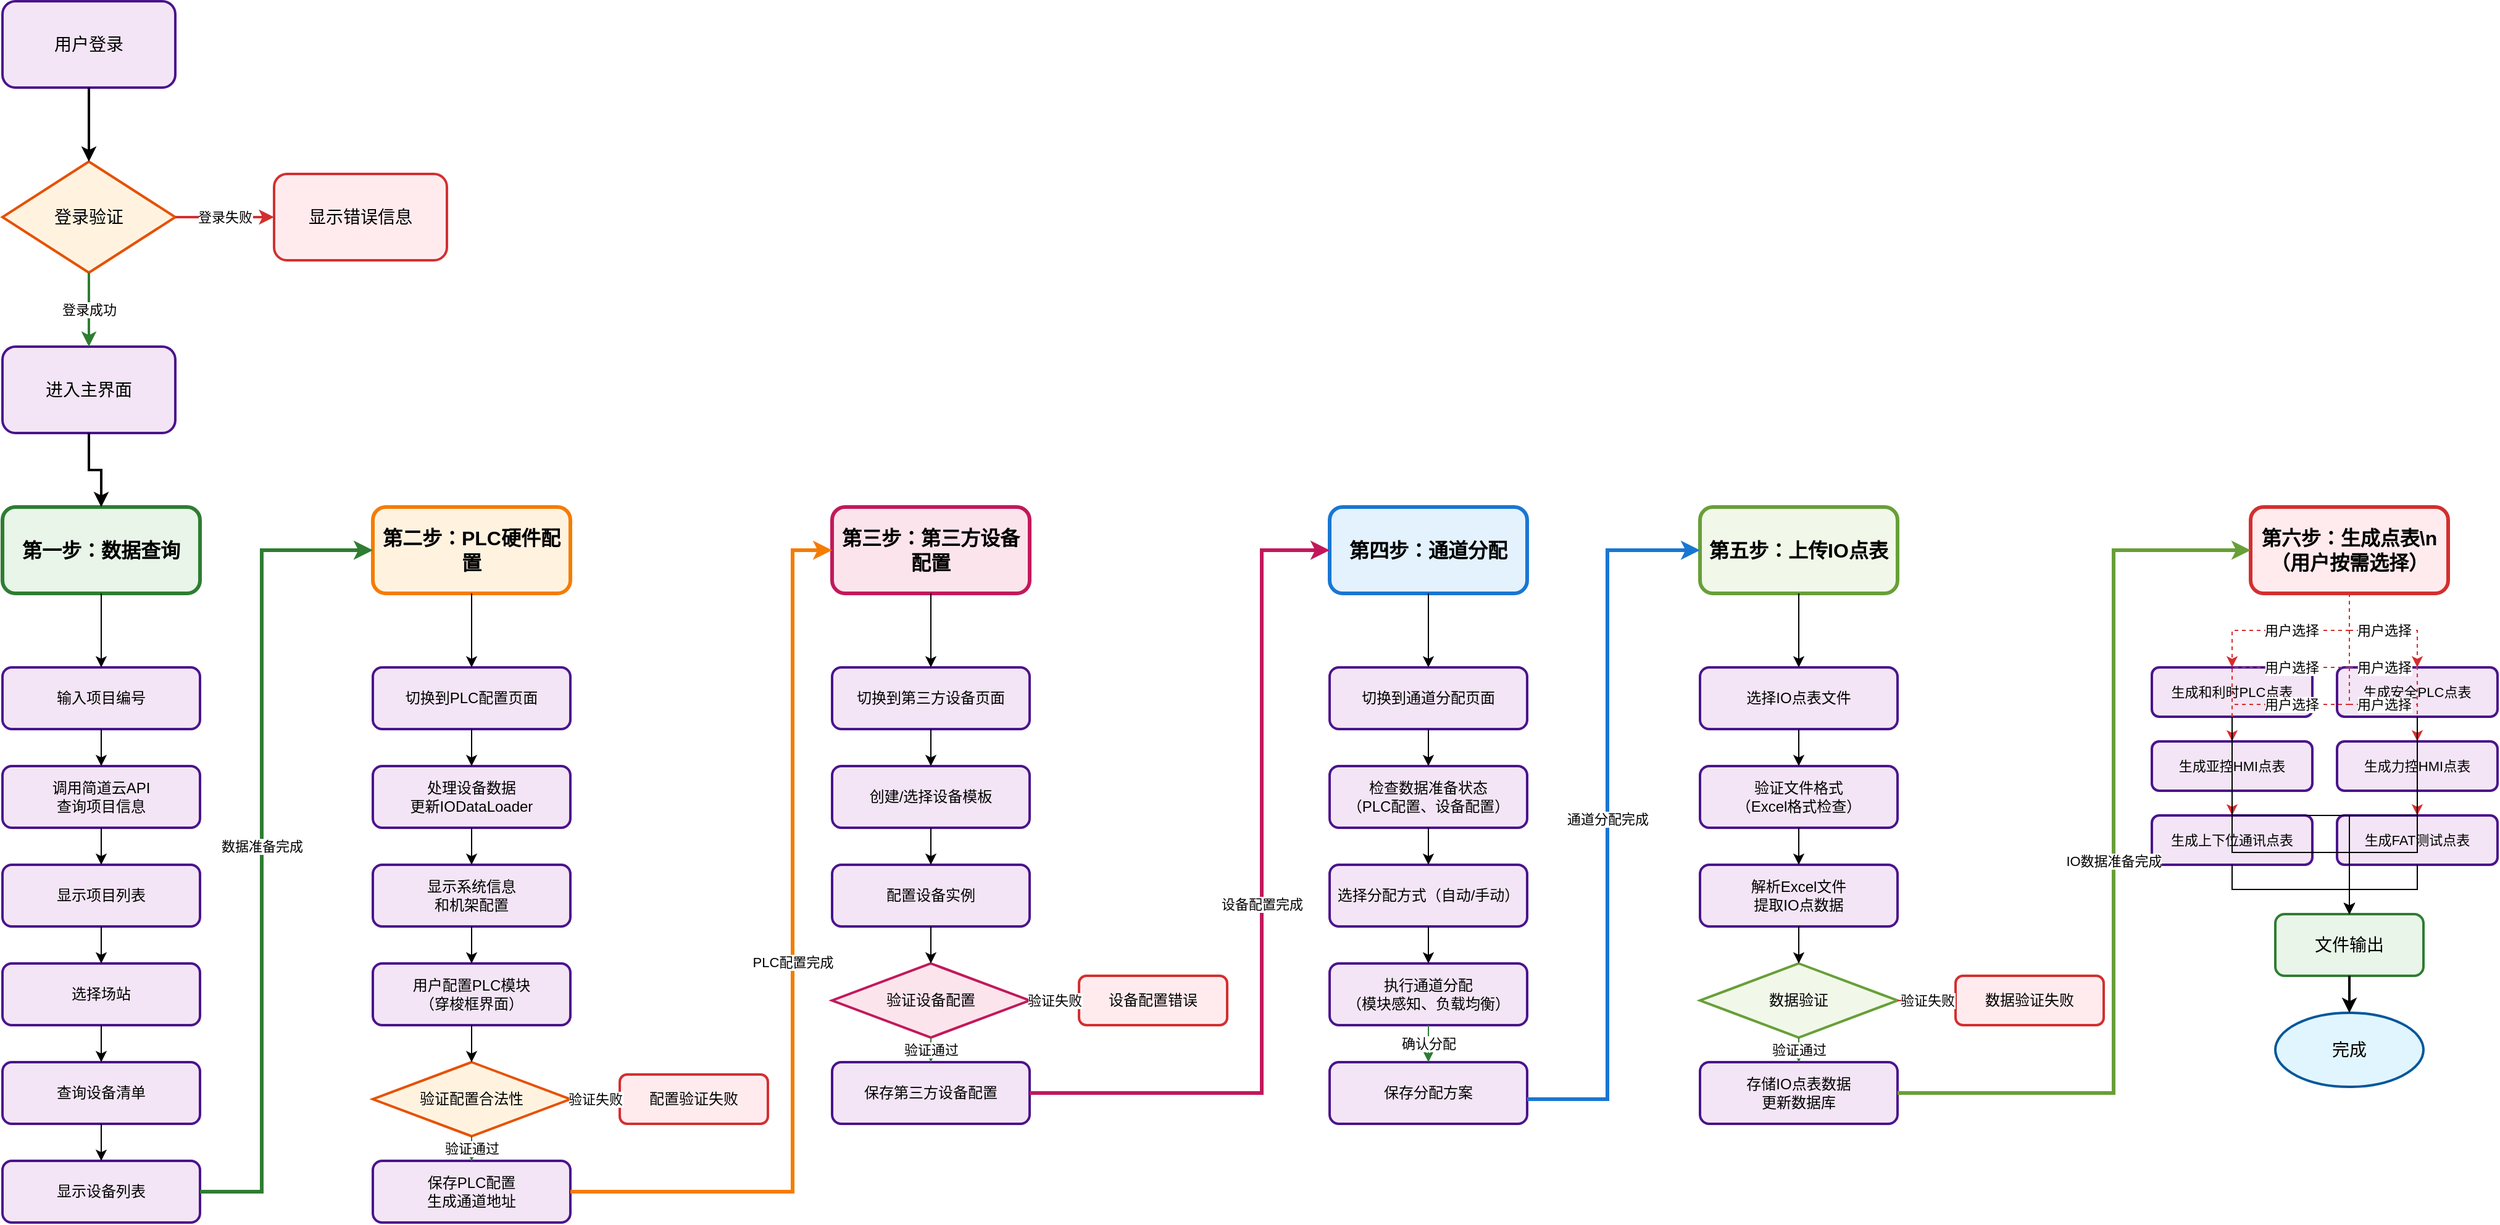 <mxfile version="26.2.2">
  <diagram name="工控系统点表管理软件实际流程图" id="flow-diagram">
    <mxGraphModel dx="2433" dy="1414" grid="1" gridSize="10" guides="1" tooltips="1" connect="1" arrows="1" fold="1" page="1" pageScale="1" pageWidth="2000" pageHeight="1400" math="0" shadow="0">
      <root>
        <mxCell id="0" />
        <mxCell id="1" parent="0" />
        <mxCell id="A2" value="用户登录" style="rounded=1;whiteSpace=wrap;html=1;fillColor=#f3e5f5;strokeColor=#4a148c;strokeWidth=2;fontSize=14;" parent="1" vertex="1">
          <mxGeometry x="100" y="180" width="140" height="70" as="geometry" />
        </mxCell>
        <mxCell id="A3" value="登录验证" style="rhombus;whiteSpace=wrap;html=1;fillColor=#fff3e0;strokeColor=#e65100;strokeWidth=2;fontSize=14;" parent="1" vertex="1">
          <mxGeometry x="100" y="310" width="140" height="90" as="geometry" />
        </mxCell>
        <mxCell id="A4" value="显示错误信息" style="rounded=1;whiteSpace=wrap;html=1;fillColor=#ffebee;strokeColor=#d32f2f;strokeWidth=2;fontSize=14;" parent="1" vertex="1">
          <mxGeometry x="320" y="320" width="140" height="70" as="geometry" />
        </mxCell>
        <mxCell id="A5" value="进入主界面" style="rounded=1;whiteSpace=wrap;html=1;fillColor=#f3e5f5;strokeColor=#4a148c;strokeWidth=2;fontSize=14;" parent="1" vertex="1">
          <mxGeometry x="100" y="460" width="140" height="70" as="geometry" />
        </mxCell>
        <mxCell id="B1" value="第一步：数据查询" style="rounded=1;whiteSpace=wrap;html=1;fillColor=#e8f5e8;strokeColor=#2e7d32;strokeWidth=3;fontSize=16;fontStyle=1;" parent="1" vertex="1">
          <mxGeometry x="100" y="590" width="160" height="70" as="geometry" />
        </mxCell>
        <mxCell id="B2" value="输入项目编号" style="rounded=1;whiteSpace=wrap;html=1;fillColor=#f3e5f5;strokeColor=#4a148c;strokeWidth=2;fontSize=12;" parent="1" vertex="1">
          <mxGeometry x="100" y="720" width="160" height="50" as="geometry" />
        </mxCell>
        <mxCell id="B3" value="调用简道云API&lt;div&gt;查询项目信息&lt;/div&gt;" style="rounded=1;whiteSpace=wrap;html=1;fillColor=#f3e5f5;strokeColor=#4a148c;strokeWidth=2;fontSize=12;" parent="1" vertex="1">
          <mxGeometry x="100" y="800" width="160" height="50" as="geometry" />
        </mxCell>
        <mxCell id="B4" value="显示项目列表" style="rounded=1;whiteSpace=wrap;html=1;fillColor=#f3e5f5;strokeColor=#4a148c;strokeWidth=2;fontSize=12;" parent="1" vertex="1">
          <mxGeometry x="100" y="880" width="160" height="50" as="geometry" />
        </mxCell>
        <mxCell id="B5" value="选择场站" style="rounded=1;whiteSpace=wrap;html=1;fillColor=#f3e5f5;strokeColor=#4a148c;strokeWidth=2;fontSize=12;" parent="1" vertex="1">
          <mxGeometry x="100" y="960" width="160" height="50" as="geometry" />
        </mxCell>
        <mxCell id="B6" value="查询设备清单" style="rounded=1;whiteSpace=wrap;html=1;fillColor=#f3e5f5;strokeColor=#4a148c;strokeWidth=2;fontSize=12;" parent="1" vertex="1">
          <mxGeometry x="100" y="1040" width="160" height="50" as="geometry" />
        </mxCell>
        <mxCell id="B7" value="显示设备列表" style="rounded=1;whiteSpace=wrap;html=1;fillColor=#f3e5f5;strokeColor=#4a148c;strokeWidth=2;fontSize=12;" parent="1" vertex="1">
          <mxGeometry x="100" y="1120" width="160" height="50" as="geometry" />
        </mxCell>
        <mxCell id="C1" value="第二步：PLC硬件配置" style="rounded=1;whiteSpace=wrap;html=1;fillColor=#fff3e0;strokeColor=#f57c00;strokeWidth=3;fontSize=16;fontStyle=1;" parent="1" vertex="1">
          <mxGeometry x="400" y="590" width="160" height="70" as="geometry" />
        </mxCell>
        <mxCell id="C2" value="切换到PLC配置页面" style="rounded=1;whiteSpace=wrap;html=1;fillColor=#f3e5f5;strokeColor=#4a148c;strokeWidth=2;fontSize=12;" parent="1" vertex="1">
          <mxGeometry x="400" y="720" width="160" height="50" as="geometry" />
        </mxCell>
        <mxCell id="C3" value="处理设备数据&lt;div&gt;更新IODataLoader&lt;/div&gt;" style="rounded=1;whiteSpace=wrap;html=1;fillColor=#f3e5f5;strokeColor=#4a148c;strokeWidth=2;fontSize=12;" parent="1" vertex="1">
          <mxGeometry x="400" y="800" width="160" height="50" as="geometry" />
        </mxCell>
        <mxCell id="C4" value="显示系统信息&lt;div&gt;和机架配置&lt;/div&gt;" style="rounded=1;whiteSpace=wrap;html=1;fillColor=#f3e5f5;strokeColor=#4a148c;strokeWidth=2;fontSize=12;" parent="1" vertex="1">
          <mxGeometry x="400" y="880" width="160" height="50" as="geometry" />
        </mxCell>
        <mxCell id="C5" value="用户配置PLC模块&lt;div&gt;（穿梭框界面）&lt;/div&gt;" style="rounded=1;whiteSpace=wrap;html=1;fillColor=#f3e5f5;strokeColor=#4a148c;strokeWidth=2;fontSize=12;" parent="1" vertex="1">
          <mxGeometry x="400" y="960" width="160" height="50" as="geometry" />
        </mxCell>
        <mxCell id="C6" value="验证配置合法性" style="rhombus;whiteSpace=wrap;html=1;fillColor=#fff3e0;strokeColor=#e65100;strokeWidth=2;fontSize=12;" parent="1" vertex="1">
          <mxGeometry x="400" y="1040" width="160" height="60" as="geometry" />
        </mxCell>
        <mxCell id="C7" value="保存PLC配置&lt;div&gt;生成通道地址&lt;/div&gt;" style="rounded=1;whiteSpace=wrap;html=1;fillColor=#f3e5f5;strokeColor=#4a148c;strokeWidth=2;fontSize=12;" parent="1" vertex="1">
          <mxGeometry x="400" y="1120" width="160" height="50" as="geometry" />
        </mxCell>
        <mxCell id="C8" value="配置验证失败" style="rounded=1;whiteSpace=wrap;html=1;fillColor=#ffebee;strokeColor=#d32f2f;strokeWidth=2;fontSize=12;" parent="1" vertex="1">
          <mxGeometry x="600" y="1050" width="120" height="40" as="geometry" />
        </mxCell>
        <mxCell id="D1" value="第三步：第三方设备配置" style="rounded=1;whiteSpace=wrap;html=1;fillColor=#fce4ec;strokeColor=#c2185b;strokeWidth=3;fontSize=16;fontStyle=1;" parent="1" vertex="1">
          <mxGeometry x="772" y="590" width="160" height="70" as="geometry" />
        </mxCell>
        <mxCell id="D2" value="切换到第三方设备页面" style="rounded=1;whiteSpace=wrap;html=1;fillColor=#f3e5f5;strokeColor=#4a148c;strokeWidth=2;fontSize=12;" parent="1" vertex="1">
          <mxGeometry x="772" y="720" width="160" height="50" as="geometry" />
        </mxCell>
        <mxCell id="D3" value="创建/选择设备模板" style="rounded=1;whiteSpace=wrap;html=1;fillColor=#f3e5f5;strokeColor=#4a148c;strokeWidth=2;fontSize=12;" parent="1" vertex="1">
          <mxGeometry x="772" y="800" width="160" height="50" as="geometry" />
        </mxCell>
        <mxCell id="D4" value="配置设备实例" style="rounded=1;whiteSpace=wrap;html=1;fillColor=#f3e5f5;strokeColor=#4a148c;strokeWidth=2;fontSize=12;" parent="1" vertex="1">
          <mxGeometry x="772" y="880" width="160" height="50" as="geometry" />
        </mxCell>
        <mxCell id="D5" value="验证设备配置" style="rhombus;whiteSpace=wrap;html=1;fillColor=#fce4ec;strokeColor=#c2185b;strokeWidth=2;fontSize=12;" parent="1" vertex="1">
          <mxGeometry x="772" y="960" width="160" height="60" as="geometry" />
        </mxCell>
        <mxCell id="D6" value="保存第三方设备配置" style="rounded=1;whiteSpace=wrap;html=1;fillColor=#f3e5f5;strokeColor=#4a148c;strokeWidth=2;fontSize=12;" parent="1" vertex="1">
          <mxGeometry x="772" y="1040" width="160" height="50" as="geometry" />
        </mxCell>
        <mxCell id="D7" value="设备配置错误" style="rounded=1;whiteSpace=wrap;html=1;fillColor=#ffebee;strokeColor=#d32f2f;strokeWidth=2;fontSize=12;" parent="1" vertex="1">
          <mxGeometry x="972" y="970" width="120" height="40" as="geometry" />
        </mxCell>
        <mxCell id="E1" value="第四步：通道分配" style="rounded=1;whiteSpace=wrap;html=1;fillColor=#e3f2fd;strokeColor=#1976d2;strokeWidth=3;fontSize=16;fontStyle=1;" parent="1" vertex="1">
          <mxGeometry x="1175" y="590" width="160" height="70" as="geometry" />
        </mxCell>
        <mxCell id="E2" value="切换到通道分配页面" style="rounded=1;whiteSpace=wrap;html=1;fillColor=#f3e5f5;strokeColor=#4a148c;strokeWidth=2;fontSize=12;" parent="1" vertex="1">
          <mxGeometry x="1175" y="720" width="160" height="50" as="geometry" />
        </mxCell>
        <mxCell id="E3" value="检查数据准备状态&lt;div&gt;（PLC配置、设备配置）&lt;/div&gt;" style="rounded=1;whiteSpace=wrap;html=1;fillColor=#f3e5f5;strokeColor=#4a148c;strokeWidth=2;fontSize=12;" parent="1" vertex="1">
          <mxGeometry x="1175" y="800" width="160" height="50" as="geometry" />
        </mxCell>
        <mxCell id="E5" value="选择分配方式（自动/手动）" style="rounded=1;whiteSpace=wrap;html=1;fillColor=#f3e5f5;strokeColor=#4a148c;strokeWidth=2;fontSize=12;" parent="1" vertex="1">
          <mxGeometry x="1175" y="880" width="160" height="50" as="geometry" />
        </mxCell>
        <mxCell id="E6" value="执行通道分配&lt;div&gt;（模块感知、负载均衡）&lt;/div&gt;" style="rounded=1;whiteSpace=wrap;html=1;fillColor=#f3e5f5;strokeColor=#4a148c;strokeWidth=2;fontSize=12;" parent="1" vertex="1">
          <mxGeometry x="1175" y="960" width="160" height="50" as="geometry" />
        </mxCell>
        <mxCell id="E7" value="保存分配方案" style="rounded=1;whiteSpace=wrap;html=1;fillColor=#f3e5f5;strokeColor=#4a148c;strokeWidth=2;fontSize=12;" parent="1" vertex="1">
          <mxGeometry x="1175" y="1040" width="160" height="50" as="geometry" />
        </mxCell>
        <mxCell id="F1" value="第五步：上传IO点表" style="rounded=1;whiteSpace=wrap;html=1;fillColor=#f1f8e9;strokeColor=#689f38;strokeWidth=3;fontSize=16;fontStyle=1;" parent="1" vertex="1">
          <mxGeometry x="1475" y="590" width="160" height="70" as="geometry" />
        </mxCell>
        <mxCell id="F2" value="选择IO点表文件" style="rounded=1;whiteSpace=wrap;html=1;fillColor=#f3e5f5;strokeColor=#4a148c;strokeWidth=2;fontSize=12;" parent="1" vertex="1">
          <mxGeometry x="1475" y="720" width="160" height="50" as="geometry" />
        </mxCell>
        <mxCell id="F3" value="验证文件格式&lt;div&gt;（Excel格式检查）&lt;/div&gt;" style="rounded=1;whiteSpace=wrap;html=1;fillColor=#f3e5f5;strokeColor=#4a148c;strokeWidth=2;fontSize=12;" parent="1" vertex="1">
          <mxGeometry x="1475" y="800" width="160" height="50" as="geometry" />
        </mxCell>
        <mxCell id="F4" value="解析Excel文件&lt;div&gt;提取IO点数据&lt;/div&gt;" style="rounded=1;whiteSpace=wrap;html=1;fillColor=#f3e5f5;strokeColor=#4a148c;strokeWidth=2;fontSize=12;" parent="1" vertex="1">
          <mxGeometry x="1475" y="880" width="160" height="50" as="geometry" />
        </mxCell>
        <mxCell id="F5" value="数据验证" style="rhombus;whiteSpace=wrap;html=1;fillColor=#f1f8e9;strokeColor=#689f38;strokeWidth=2;fontSize=12;" parent="1" vertex="1">
          <mxGeometry x="1475" y="960" width="160" height="60" as="geometry" />
        </mxCell>
        <mxCell id="F6" value="存储IO点表数据&lt;div&gt;更新数据库&lt;/div&gt;" style="rounded=1;whiteSpace=wrap;html=1;fillColor=#f3e5f5;strokeColor=#4a148c;strokeWidth=2;fontSize=12;" parent="1" vertex="1">
          <mxGeometry x="1475" y="1040" width="160" height="50" as="geometry" />
        </mxCell>
        <mxCell id="F7" value="数据验证失败" style="rounded=1;whiteSpace=wrap;html=1;fillColor=#ffebee;strokeColor=#d32f2f;strokeWidth=2;fontSize=12;" parent="1" vertex="1">
          <mxGeometry x="1682" y="970" width="120" height="40" as="geometry" />
        </mxCell>
        <mxCell id="G1" value="第六步：生成点表\n（用户按需选择）" style="rounded=1;whiteSpace=wrap;html=1;fillColor=#ffebee;strokeColor=#d32f2f;strokeWidth=3;fontSize=16;fontStyle=1;" parent="1" vertex="1">
          <mxGeometry x="1921" y="590" width="160" height="70" as="geometry" />
        </mxCell>
        <mxCell id="G2" value="生成和利时PLC点表" style="rounded=1;whiteSpace=wrap;html=1;fillColor=#f3e5f5;strokeColor=#4a148c;strokeWidth=2;fontSize=11;" parent="1" vertex="1">
          <mxGeometry x="1841" y="720" width="130" height="40" as="geometry" />
        </mxCell>
        <mxCell id="G3" value="生成安全PLC点表" style="rounded=1;whiteSpace=wrap;html=1;fillColor=#f3e5f5;strokeColor=#4a148c;strokeWidth=2;fontSize=11;" parent="1" vertex="1">
          <mxGeometry x="1991" y="720" width="130" height="40" as="geometry" />
        </mxCell>
        <mxCell id="G4" value="生成亚控HMI点表" style="rounded=1;whiteSpace=wrap;html=1;fillColor=#f3e5f5;strokeColor=#4a148c;strokeWidth=2;fontSize=11;" parent="1" vertex="1">
          <mxGeometry x="1841" y="780" width="130" height="40" as="geometry" />
        </mxCell>
        <mxCell id="G5" value="生成力控HMI点表" style="rounded=1;whiteSpace=wrap;html=1;fillColor=#f3e5f5;strokeColor=#4a148c;strokeWidth=2;fontSize=11;" parent="1" vertex="1">
          <mxGeometry x="1991" y="780" width="130" height="40" as="geometry" />
        </mxCell>
        <mxCell id="G6" value="生成上下位通讯点表" style="rounded=1;whiteSpace=wrap;html=1;fillColor=#f3e5f5;strokeColor=#4a148c;strokeWidth=2;fontSize=11;" parent="1" vertex="1">
          <mxGeometry x="1841" y="840" width="130" height="40" as="geometry" />
        </mxCell>
        <mxCell id="G7" value="生成FAT测试点表" style="rounded=1;whiteSpace=wrap;html=1;fillColor=#f3e5f5;strokeColor=#4a148c;strokeWidth=2;fontSize=11;" parent="1" vertex="1">
          <mxGeometry x="1991" y="840" width="130" height="40" as="geometry" />
        </mxCell>
        <mxCell id="H1" value="文件输出" style="rounded=1;whiteSpace=wrap;html=1;fillColor=#e8f5e8;strokeColor=#2e7d32;strokeWidth=2;fontSize=14;" parent="1" vertex="1">
          <mxGeometry x="1941" y="920" width="120" height="50" as="geometry" />
        </mxCell>
        <mxCell id="H2" value="完成" style="ellipse;whiteSpace=wrap;html=1;fillColor=#e1f5fe;strokeColor=#01579b;strokeWidth=2;fontSize=14;" parent="1" vertex="1">
          <mxGeometry x="1941" y="1000" width="120" height="60" as="geometry" />
        </mxCell>
        <mxCell id="edge2" value="" style="edgeStyle=orthogonalEdgeStyle;rounded=0;orthogonalLoop=1;jettySize=auto;html=1;strokeWidth=2;" parent="1" source="A2" target="A3" edge="1">
          <mxGeometry relative="1" as="geometry" />
        </mxCell>
        <mxCell id="edge3" value="登录成功" style="edgeStyle=orthogonalEdgeStyle;rounded=0;orthogonalLoop=1;jettySize=auto;html=1;strokeWidth=2;strokeColor=#2e7d32;" parent="1" source="A3" target="A5" edge="1">
          <mxGeometry relative="1" as="geometry" />
        </mxCell>
        <mxCell id="edge4" value="登录失败" style="edgeStyle=orthogonalEdgeStyle;rounded=0;orthogonalLoop=1;jettySize=auto;html=1;strokeWidth=2;strokeColor=#d32f2f;" parent="1" source="A3" target="A4" edge="1">
          <mxGeometry relative="1" as="geometry" />
        </mxCell>
        <mxCell id="edge5" value="" style="edgeStyle=orthogonalEdgeStyle;rounded=0;orthogonalLoop=1;jettySize=auto;html=1;strokeWidth=2;" parent="1" source="A5" target="B1" edge="1">
          <mxGeometry relative="1" as="geometry" />
        </mxCell>
        <mxCell id="edge6" value="" style="edgeStyle=orthogonalEdgeStyle;rounded=0;orthogonalLoop=1;jettySize=auto;html=1;" parent="1" source="B1" target="B2" edge="1">
          <mxGeometry relative="1" as="geometry" />
        </mxCell>
        <mxCell id="edge6a" value="" style="edgeStyle=orthogonalEdgeStyle;rounded=0;orthogonalLoop=1;jettySize=auto;html=1;" parent="1" source="B2" target="B3" edge="1">
          <mxGeometry relative="1" as="geometry" />
        </mxCell>
        <mxCell id="edge6b" value="" style="edgeStyle=orthogonalEdgeStyle;rounded=0;orthogonalLoop=1;jettySize=auto;html=1;" parent="1" source="B3" target="B4" edge="1">
          <mxGeometry relative="1" as="geometry" />
        </mxCell>
        <mxCell id="edge6c" value="" style="edgeStyle=orthogonalEdgeStyle;rounded=0;orthogonalLoop=1;jettySize=auto;html=1;" parent="1" source="B4" target="B5" edge="1">
          <mxGeometry relative="1" as="geometry" />
        </mxCell>
        <mxCell id="edge6d" value="" style="edgeStyle=orthogonalEdgeStyle;rounded=0;orthogonalLoop=1;jettySize=auto;html=1;" parent="1" source="B5" target="B6" edge="1">
          <mxGeometry relative="1" as="geometry" />
        </mxCell>
        <mxCell id="edge6e" value="" style="edgeStyle=orthogonalEdgeStyle;rounded=0;orthogonalLoop=1;jettySize=auto;html=1;" parent="1" source="B6" target="B7" edge="1">
          <mxGeometry relative="1" as="geometry" />
        </mxCell>
        <mxCell id="edge7" value="数据准备完成" style="edgeStyle=orthogonalEdgeStyle;rounded=0;orthogonalLoop=1;jettySize=auto;html=1;strokeWidth=3;strokeColor=#2e7d32;" parent="1" source="B7" target="C1" edge="1">
          <mxGeometry relative="1" as="geometry">
            <Array as="points">
              <mxPoint x="310" y="1145" />
              <mxPoint x="310" y="625" />
            </Array>
          </mxGeometry>
        </mxCell>
        <mxCell id="edge8" value="" style="edgeStyle=orthogonalEdgeStyle;rounded=0;orthogonalLoop=1;jettySize=auto;html=1;" parent="1" source="C1" target="C2" edge="1">
          <mxGeometry relative="1" as="geometry" />
        </mxCell>
        <mxCell id="edge8a" value="" style="edgeStyle=orthogonalEdgeStyle;rounded=0;orthogonalLoop=1;jettySize=auto;html=1;" parent="1" source="C2" target="C3" edge="1">
          <mxGeometry relative="1" as="geometry" />
        </mxCell>
        <mxCell id="edge8b" value="" style="edgeStyle=orthogonalEdgeStyle;rounded=0;orthogonalLoop=1;jettySize=auto;html=1;" parent="1" source="C3" target="C4" edge="1">
          <mxGeometry relative="1" as="geometry" />
        </mxCell>
        <mxCell id="edge8c" value="" style="edgeStyle=orthogonalEdgeStyle;rounded=0;orthogonalLoop=1;jettySize=auto;html=1;" parent="1" source="C4" target="C5" edge="1">
          <mxGeometry relative="1" as="geometry" />
        </mxCell>
        <mxCell id="edge8d" value="" style="edgeStyle=orthogonalEdgeStyle;rounded=0;orthogonalLoop=1;jettySize=auto;html=1;" parent="1" source="C5" target="C6" edge="1">
          <mxGeometry relative="1" as="geometry" />
        </mxCell>
        <mxCell id="edge8e" value="验证通过" style="edgeStyle=orthogonalEdgeStyle;rounded=0;orthogonalLoop=1;jettySize=auto;html=1;strokeColor=#2e7d32;" parent="1" source="C6" target="C7" edge="1">
          <mxGeometry relative="1" as="geometry" />
        </mxCell>
        <mxCell id="edge8f" value="验证失败" style="edgeStyle=orthogonalEdgeStyle;rounded=0;orthogonalLoop=1;jettySize=auto;html=1;strokeColor=#d32f2f;" parent="1" source="C6" target="C8" edge="1">
          <mxGeometry relative="1" as="geometry" />
        </mxCell>
        <mxCell id="edge9" value="PLC配置完成" style="edgeStyle=orthogonalEdgeStyle;rounded=0;orthogonalLoop=1;jettySize=auto;html=1;strokeWidth=3;strokeColor=#f57c00;" parent="1" source="C7" target="D1" edge="1">
          <mxGeometry relative="1" as="geometry">
            <Array as="points">
              <mxPoint x="740" y="1145" />
              <mxPoint x="740" y="625" />
            </Array>
          </mxGeometry>
        </mxCell>
        <mxCell id="edge10" value="" style="edgeStyle=orthogonalEdgeStyle;rounded=0;orthogonalLoop=1;jettySize=auto;html=1;" parent="1" source="D1" target="D2" edge="1">
          <mxGeometry relative="1" as="geometry" />
        </mxCell>
        <mxCell id="edge10a" value="" style="edgeStyle=orthogonalEdgeStyle;rounded=0;orthogonalLoop=1;jettySize=auto;html=1;" parent="1" source="D2" target="D3" edge="1">
          <mxGeometry relative="1" as="geometry" />
        </mxCell>
        <mxCell id="edge10b" value="" style="edgeStyle=orthogonalEdgeStyle;rounded=0;orthogonalLoop=1;jettySize=auto;html=1;" parent="1" source="D3" target="D4" edge="1">
          <mxGeometry relative="1" as="geometry" />
        </mxCell>
        <mxCell id="edge10c" value="" style="edgeStyle=orthogonalEdgeStyle;rounded=0;orthogonalLoop=1;jettySize=auto;html=1;" parent="1" source="D4" target="D5" edge="1">
          <mxGeometry relative="1" as="geometry" />
        </mxCell>
        <mxCell id="edge10d" value="验证通过" style="edgeStyle=orthogonalEdgeStyle;rounded=0;orthogonalLoop=1;jettySize=auto;html=1;strokeColor=#2e7d32;" parent="1" source="D5" target="D6" edge="1">
          <mxGeometry relative="1" as="geometry" />
        </mxCell>
        <mxCell id="edge10e" value="验证失败" style="edgeStyle=orthogonalEdgeStyle;rounded=0;orthogonalLoop=1;jettySize=auto;html=1;strokeColor=#d32f2f;" parent="1" source="D5" target="D7" edge="1">
          <mxGeometry relative="1" as="geometry" />
        </mxCell>
        <mxCell id="edge11" value="设备配置完成" style="edgeStyle=orthogonalEdgeStyle;rounded=0;orthogonalLoop=1;jettySize=auto;html=1;strokeWidth=3;strokeColor=#c2185b;" parent="1" source="D6" target="E1" edge="1">
          <mxGeometry relative="1" as="geometry">
            <Array as="points">
              <mxPoint x="1120" y="1065" />
              <mxPoint x="1120" y="625" />
            </Array>
          </mxGeometry>
        </mxCell>
        <mxCell id="edge12" value="" style="edgeStyle=orthogonalEdgeStyle;rounded=0;orthogonalLoop=1;jettySize=auto;html=1;" parent="1" source="E1" target="E2" edge="1">
          <mxGeometry relative="1" as="geometry" />
        </mxCell>
        <mxCell id="edge12a" value="" style="edgeStyle=orthogonalEdgeStyle;rounded=0;orthogonalLoop=1;jettySize=auto;html=1;" parent="1" source="E2" target="E3" edge="1">
          <mxGeometry relative="1" as="geometry" />
        </mxCell>
        <mxCell id="edge12b" value="" style="edgeStyle=orthogonalEdgeStyle;rounded=0;orthogonalLoop=1;jettySize=auto;html=1;" parent="1" source="E3" edge="1">
          <mxGeometry relative="1" as="geometry">
            <mxPoint x="1255" y="880" as="targetPoint" />
          </mxGeometry>
        </mxCell>
        <mxCell id="edge12d" value="" style="edgeStyle=orthogonalEdgeStyle;rounded=0;orthogonalLoop=1;jettySize=auto;html=1;" parent="1" source="E5" target="E6" edge="1">
          <mxGeometry relative="1" as="geometry" />
        </mxCell>
        <mxCell id="edge12e" value="确认分配" style="edgeStyle=orthogonalEdgeStyle;rounded=0;orthogonalLoop=1;jettySize=auto;html=1;strokeColor=#2e7d32;" parent="1" source="E6" target="E7" edge="1">
          <mxGeometry relative="1" as="geometry" />
        </mxCell>
        <mxCell id="edge12f" value="重新分配" style="edgeStyle=orthogonalEdgeStyle;rounded=0;orthogonalLoop=1;jettySize=auto;html=1;strokeColor=#f57c00;" parent="1" source="E6" edge="1">
          <mxGeometry relative="1" as="geometry" />
        </mxCell>
        <mxCell id="edge13" value="通道分配完成" style="edgeStyle=orthogonalEdgeStyle;rounded=0;orthogonalLoop=1;jettySize=auto;html=1;strokeWidth=3;strokeColor=#1976d2;" parent="1" source="E7" target="F1" edge="1">
          <mxGeometry relative="1" as="geometry">
            <Array as="points">
              <mxPoint x="1400" y="1070" />
              <mxPoint x="1400" y="625" />
            </Array>
          </mxGeometry>
        </mxCell>
        <mxCell id="edge14" value="" style="edgeStyle=orthogonalEdgeStyle;rounded=0;orthogonalLoop=1;jettySize=auto;html=1;" parent="1" source="F1" target="F2" edge="1">
          <mxGeometry relative="1" as="geometry" />
        </mxCell>
        <mxCell id="edge14a" value="" style="edgeStyle=orthogonalEdgeStyle;rounded=0;orthogonalLoop=1;jettySize=auto;html=1;" parent="1" source="F2" target="F3" edge="1">
          <mxGeometry relative="1" as="geometry" />
        </mxCell>
        <mxCell id="edge14b" value="" style="edgeStyle=orthogonalEdgeStyle;rounded=0;orthogonalLoop=1;jettySize=auto;html=1;" parent="1" source="F3" target="F4" edge="1">
          <mxGeometry relative="1" as="geometry" />
        </mxCell>
        <mxCell id="edge14c" value="" style="edgeStyle=orthogonalEdgeStyle;rounded=0;orthogonalLoop=1;jettySize=auto;html=1;" parent="1" source="F4" target="F5" edge="1">
          <mxGeometry relative="1" as="geometry" />
        </mxCell>
        <mxCell id="edge14d" value="验证通过" style="edgeStyle=orthogonalEdgeStyle;rounded=0;orthogonalLoop=1;jettySize=auto;html=1;strokeColor=#2e7d32;" parent="1" source="F5" target="F6" edge="1">
          <mxGeometry relative="1" as="geometry" />
        </mxCell>
        <mxCell id="edge14e" value="验证失败" style="edgeStyle=orthogonalEdgeStyle;rounded=0;orthogonalLoop=1;jettySize=auto;html=1;strokeColor=#d32f2f;" parent="1" source="F5" target="F7" edge="1">
          <mxGeometry relative="1" as="geometry" />
        </mxCell>
        <mxCell id="edge15" value="IO数据准备完成" style="edgeStyle=orthogonalEdgeStyle;rounded=0;orthogonalLoop=1;jettySize=auto;html=1;strokeWidth=3;strokeColor=#689f38;" parent="1" source="F6" target="G1" edge="1">
          <mxGeometry relative="1" as="geometry">
            <Array as="points">
              <mxPoint x="1810" y="1065" />
              <mxPoint x="1810" y="625" />
            </Array>
          </mxGeometry>
        </mxCell>
        <mxCell id="edge16" value="用户选择" style="edgeStyle=orthogonalEdgeStyle;rounded=0;orthogonalLoop=1;jettySize=auto;html=1;strokeColor=#d32f2f;strokeWidth=1;dashed=1;" parent="1" source="G1" target="G2" edge="1">
          <mxGeometry relative="1" as="geometry" />
        </mxCell>
        <mxCell id="edge17" value="用户选择" style="edgeStyle=orthogonalEdgeStyle;rounded=0;orthogonalLoop=1;jettySize=auto;html=1;strokeColor=#d32f2f;strokeWidth=1;dashed=1;" parent="1" source="G1" target="G3" edge="1">
          <mxGeometry relative="1" as="geometry" />
        </mxCell>
        <mxCell id="edge18" value="用户选择" style="edgeStyle=orthogonalEdgeStyle;rounded=0;orthogonalLoop=1;jettySize=auto;html=1;strokeColor=#d32f2f;strokeWidth=1;dashed=1;" parent="1" source="G1" target="G4" edge="1">
          <mxGeometry relative="1" as="geometry" />
        </mxCell>
        <mxCell id="edge19" value="用户选择" style="edgeStyle=orthogonalEdgeStyle;rounded=0;orthogonalLoop=1;jettySize=auto;html=1;strokeColor=#d32f2f;strokeWidth=1;dashed=1;" parent="1" source="G1" target="G5" edge="1">
          <mxGeometry relative="1" as="geometry" />
        </mxCell>
        <mxCell id="edge20" value="用户选择" style="edgeStyle=orthogonalEdgeStyle;rounded=0;orthogonalLoop=1;jettySize=auto;html=1;strokeColor=#d32f2f;strokeWidth=1;dashed=1;" parent="1" source="G1" target="G6" edge="1">
          <mxGeometry relative="1" as="geometry" />
        </mxCell>
        <mxCell id="edge21" value="用户选择" style="edgeStyle=orthogonalEdgeStyle;rounded=0;orthogonalLoop=1;jettySize=auto;html=1;strokeColor=#d32f2f;strokeWidth=1;dashed=1;" parent="1" source="G1" target="G7" edge="1">
          <mxGeometry relative="1" as="geometry" />
        </mxCell>
        <mxCell id="edge22" value="" style="edgeStyle=orthogonalEdgeStyle;rounded=0;orthogonalLoop=1;jettySize=auto;html=1;" parent="1" source="G2" target="H1" edge="1">
          <mxGeometry relative="1" as="geometry" />
        </mxCell>
        <mxCell id="edge23" value="" style="edgeStyle=orthogonalEdgeStyle;rounded=0;orthogonalLoop=1;jettySize=auto;html=1;" parent="1" source="G3" target="H1" edge="1">
          <mxGeometry relative="1" as="geometry" />
        </mxCell>
        <mxCell id="edge24" value="" style="edgeStyle=orthogonalEdgeStyle;rounded=0;orthogonalLoop=1;jettySize=auto;html=1;" parent="1" source="G4" target="H1" edge="1">
          <mxGeometry relative="1" as="geometry" />
        </mxCell>
        <mxCell id="edge25" value="" style="edgeStyle=orthogonalEdgeStyle;rounded=0;orthogonalLoop=1;jettySize=auto;html=1;" parent="1" source="G5" target="H1" edge="1">
          <mxGeometry relative="1" as="geometry" />
        </mxCell>
        <mxCell id="edge26" value="" style="edgeStyle=orthogonalEdgeStyle;rounded=0;orthogonalLoop=1;jettySize=auto;html=1;" parent="1" source="G6" target="H1" edge="1">
          <mxGeometry relative="1" as="geometry" />
        </mxCell>
        <mxCell id="edge27" value="" style="edgeStyle=orthogonalEdgeStyle;rounded=0;orthogonalLoop=1;jettySize=auto;html=1;" parent="1" source="G7" target="H1" edge="1">
          <mxGeometry relative="1" as="geometry" />
        </mxCell>
        <mxCell id="edge28" value="" style="edgeStyle=orthogonalEdgeStyle;rounded=0;orthogonalLoop=1;jettySize=auto;html=1;strokeWidth=2;" parent="1" source="H1" target="H2" edge="1">
          <mxGeometry relative="1" as="geometry" />
        </mxCell>
      </root>
    </mxGraphModel>
  </diagram>
</mxfile>
